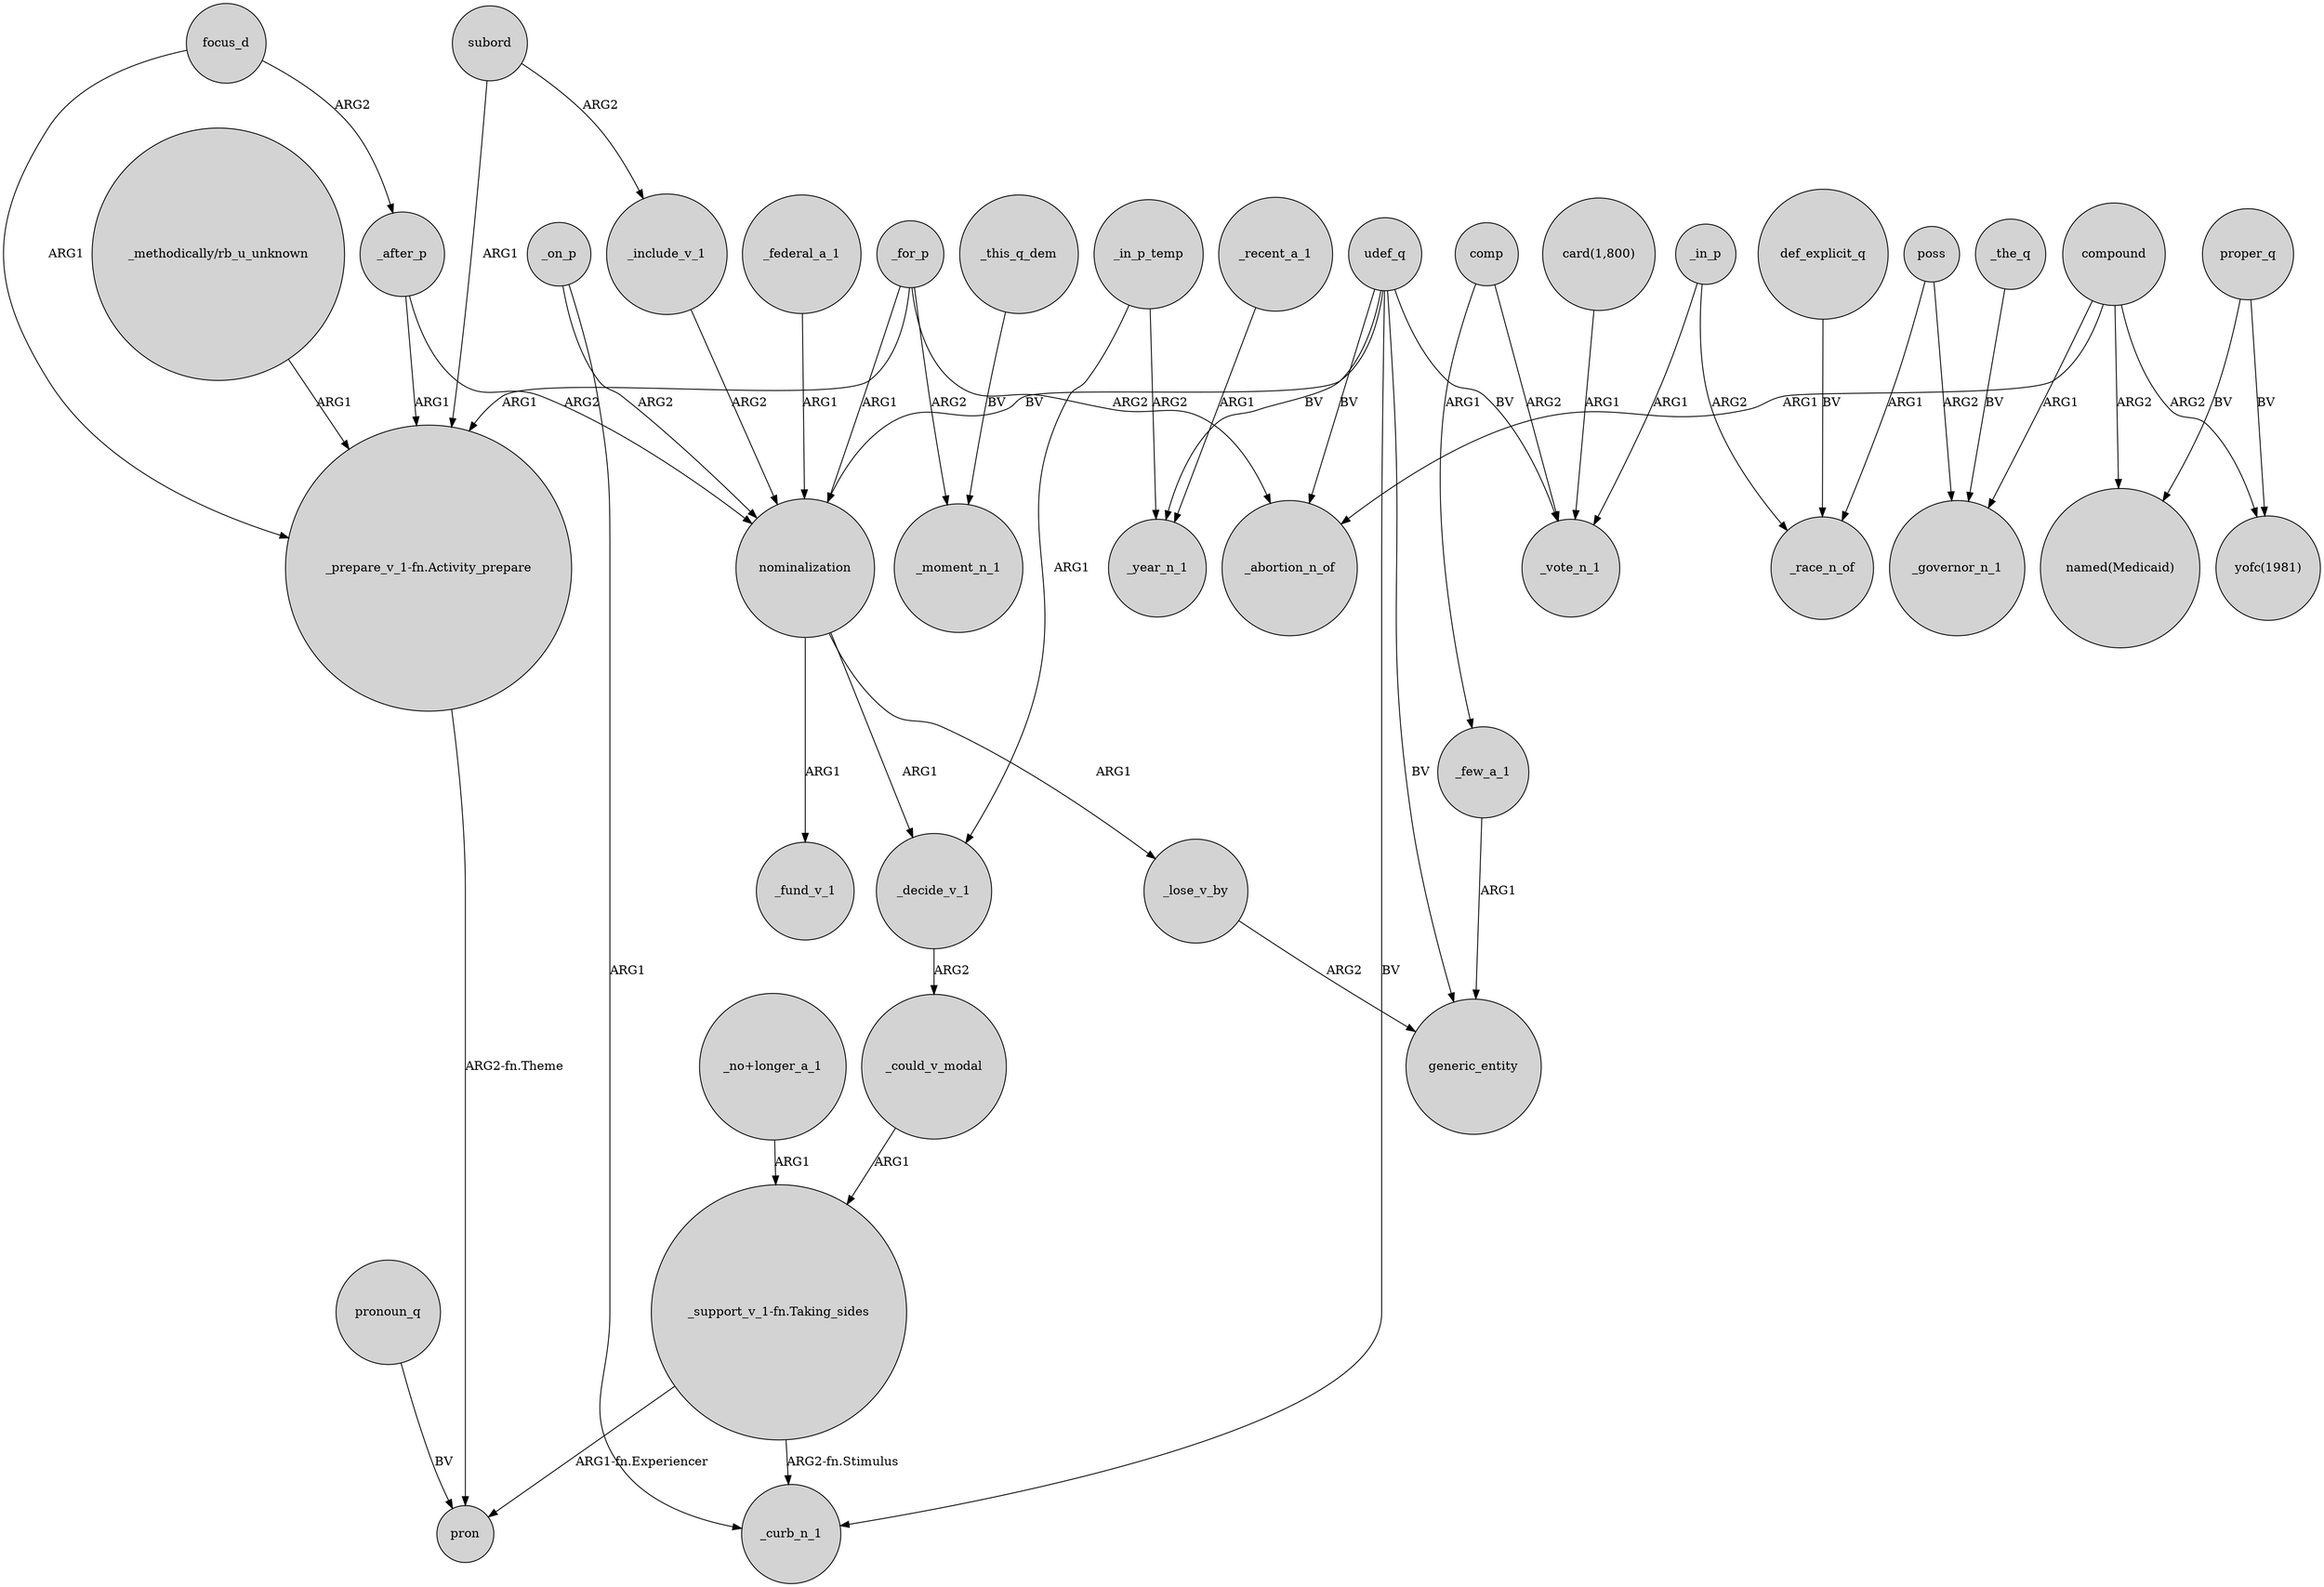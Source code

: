 digraph {
	node [shape=circle style=filled]
	"_prepare_v_1-fn.Activity_prepare" -> pron [label="ARG2-fn.Theme"]
	nominalization -> _decide_v_1 [label=ARG1]
	"card(1,800)" -> _vote_n_1 [label=ARG1]
	_for_p -> _abortion_n_of [label=ARG2]
	udef_q -> generic_entity [label=BV]
	focus_d -> _after_p [label=ARG2]
	_lose_v_by -> generic_entity [label=ARG2]
	_in_p -> _vote_n_1 [label=ARG1]
	_this_q_dem -> _moment_n_1 [label=BV]
	compound -> "named(Medicaid)" [label=ARG2]
	nominalization -> _fund_v_1 [label=ARG1]
	subord -> "_prepare_v_1-fn.Activity_prepare" [label=ARG1]
	_on_p -> nominalization [label=ARG2]
	def_explicit_q -> _race_n_of [label=BV]
	_include_v_1 -> nominalization [label=ARG2]
	_the_q -> _governor_n_1 [label=BV]
	poss -> _governor_n_1 [label=ARG2]
	_for_p -> "_prepare_v_1-fn.Activity_prepare" [label=ARG1]
	udef_q -> _curb_n_1 [label=BV]
	"_methodically/rb_u_unknown" -> "_prepare_v_1-fn.Activity_prepare" [label=ARG1]
	_after_p -> "_prepare_v_1-fn.Activity_prepare" [label=ARG1]
	_in_p -> _race_n_of [label=ARG2]
	_in_p_temp -> _year_n_1 [label=ARG2]
	_on_p -> _curb_n_1 [label=ARG1]
	comp -> _few_a_1 [label=ARG1]
	pronoun_q -> pron [label=BV]
	"_support_v_1-fn.Taking_sides" -> pron [label="ARG1-fn.Experiencer"]
	compound -> _governor_n_1 [label=ARG1]
	poss -> _race_n_of [label=ARG1]
	_recent_a_1 -> _year_n_1 [label=ARG1]
	"_support_v_1-fn.Taking_sides" -> _curb_n_1 [label="ARG2-fn.Stimulus"]
	compound -> "yofc(1981)" [label=ARG2]
	subord -> _include_v_1 [label=ARG2]
	udef_q -> nominalization [label=BV]
	focus_d -> "_prepare_v_1-fn.Activity_prepare" [label=ARG1]
	comp -> _vote_n_1 [label=ARG2]
	udef_q -> _vote_n_1 [label=BV]
	_could_v_modal -> "_support_v_1-fn.Taking_sides" [label=ARG1]
	_federal_a_1 -> nominalization [label=ARG1]
	_for_p -> nominalization [label=ARG1]
	proper_q -> "yofc(1981)" [label=BV]
	nominalization -> _lose_v_by [label=ARG1]
	_in_p_temp -> _decide_v_1 [label=ARG1]
	udef_q -> _year_n_1 [label=BV]
	udef_q -> _abortion_n_of [label=BV]
	compound -> _abortion_n_of [label=ARG1]
	_decide_v_1 -> _could_v_modal [label=ARG2]
	_after_p -> nominalization [label=ARG2]
	_few_a_1 -> generic_entity [label=ARG1]
	_for_p -> _moment_n_1 [label=ARG2]
	"_no+longer_a_1" -> "_support_v_1-fn.Taking_sides" [label=ARG1]
	proper_q -> "named(Medicaid)" [label=BV]
}
